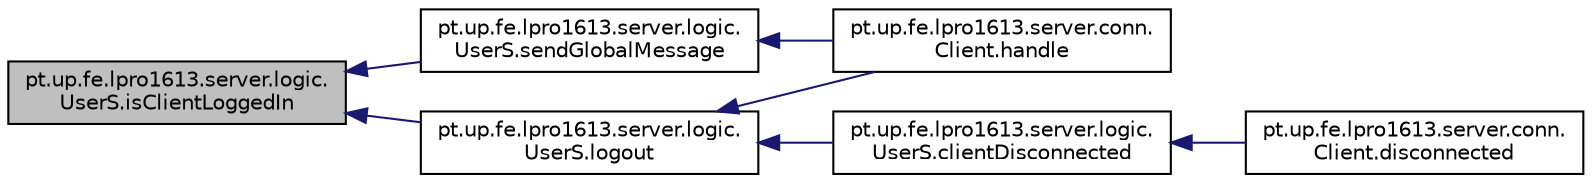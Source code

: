 digraph "pt.up.fe.lpro1613.server.logic.UserS.isClientLoggedIn"
{
  edge [fontname="Helvetica",fontsize="10",labelfontname="Helvetica",labelfontsize="10"];
  node [fontname="Helvetica",fontsize="10",shape=record];
  rankdir="LR";
  Node31 [label="pt.up.fe.lpro1613.server.logic.\lUserS.isClientLoggedIn",height=0.2,width=0.4,color="black", fillcolor="grey75", style="filled", fontcolor="black"];
  Node31 -> Node32 [dir="back",color="midnightblue",fontsize="10",style="solid",fontname="Helvetica"];
  Node32 [label="pt.up.fe.lpro1613.server.logic.\lUserS.logout",height=0.2,width=0.4,color="black", fillcolor="white", style="filled",URL="$classpt_1_1up_1_1fe_1_1lpro1613_1_1server_1_1logic_1_1_user_s.html#ade6f87a4adfd727f4fceca4f9ac17362"];
  Node32 -> Node33 [dir="back",color="midnightblue",fontsize="10",style="solid",fontname="Helvetica"];
  Node33 [label="pt.up.fe.lpro1613.server.conn.\lClient.handle",height=0.2,width=0.4,color="black", fillcolor="white", style="filled",URL="$classpt_1_1up_1_1fe_1_1lpro1613_1_1server_1_1conn_1_1_client.html#a81efbd1e6b06189da5c814ac767a4a98"];
  Node32 -> Node34 [dir="back",color="midnightblue",fontsize="10",style="solid",fontname="Helvetica"];
  Node34 [label="pt.up.fe.lpro1613.server.logic.\lUserS.clientDisconnected",height=0.2,width=0.4,color="black", fillcolor="white", style="filled",URL="$classpt_1_1up_1_1fe_1_1lpro1613_1_1server_1_1logic_1_1_user_s.html#afca9c18f164a1006c2411b8e283ec4fb"];
  Node34 -> Node35 [dir="back",color="midnightblue",fontsize="10",style="solid",fontname="Helvetica"];
  Node35 [label="pt.up.fe.lpro1613.server.conn.\lClient.disconnected",height=0.2,width=0.4,color="black", fillcolor="white", style="filled",URL="$classpt_1_1up_1_1fe_1_1lpro1613_1_1server_1_1conn_1_1_client.html#a8aaec34bb1c5d5af0430318b105ac3fc"];
  Node31 -> Node36 [dir="back",color="midnightblue",fontsize="10",style="solid",fontname="Helvetica"];
  Node36 [label="pt.up.fe.lpro1613.server.logic.\lUserS.sendGlobalMessage",height=0.2,width=0.4,color="black", fillcolor="white", style="filled",URL="$classpt_1_1up_1_1fe_1_1lpro1613_1_1server_1_1logic_1_1_user_s.html#af6142b2b17e9ff980cb39481dfd98a26"];
  Node36 -> Node33 [dir="back",color="midnightblue",fontsize="10",style="solid",fontname="Helvetica"];
}
